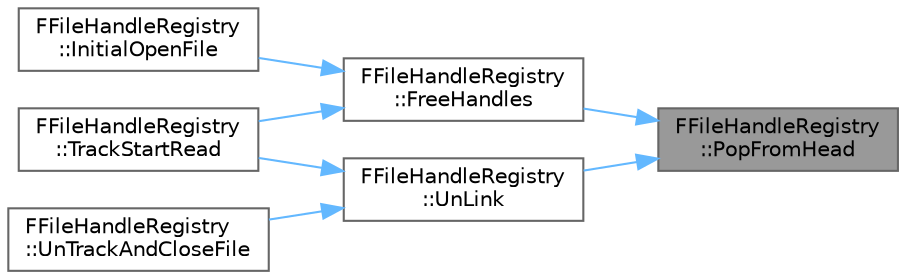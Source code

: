 digraph "FFileHandleRegistry::PopFromHead"
{
 // INTERACTIVE_SVG=YES
 // LATEX_PDF_SIZE
  bgcolor="transparent";
  edge [fontname=Helvetica,fontsize=10,labelfontname=Helvetica,labelfontsize=10];
  node [fontname=Helvetica,fontsize=10,shape=box,height=0.2,width=0.4];
  rankdir="RL";
  Node1 [id="Node000001",label="FFileHandleRegistry\l::PopFromHead",height=0.2,width=0.4,color="gray40", fillcolor="grey60", style="filled", fontcolor="black",tooltip=" "];
  Node1 -> Node2 [id="edge1_Node000001_Node000002",dir="back",color="steelblue1",style="solid",tooltip=" "];
  Node2 [id="Node000002",label="FFileHandleRegistry\l::FreeHandles",height=0.2,width=0.4,color="grey40", fillcolor="white", style="filled",URL="$d1/dee/classFFileHandleRegistry.html#aa24f20a69a48f394a51fbce4396018c3",tooltip=" "];
  Node2 -> Node3 [id="edge2_Node000002_Node000003",dir="back",color="steelblue1",style="solid",tooltip=" "];
  Node3 [id="Node000003",label="FFileHandleRegistry\l::InitialOpenFile",height=0.2,width=0.4,color="grey40", fillcolor="white", style="filled",URL="$d1/dee/classFFileHandleRegistry.html#a50aedd2d5777dbd0f3c114824605b83d",tooltip=" "];
  Node2 -> Node4 [id="edge3_Node000002_Node000004",dir="back",color="steelblue1",style="solid",tooltip=" "];
  Node4 [id="Node000004",label="FFileHandleRegistry\l::TrackStartRead",height=0.2,width=0.4,color="grey40", fillcolor="white", style="filled",URL="$d1/dee/classFFileHandleRegistry.html#acb1ca492192769dd7866a473237de7fd",tooltip=" "];
  Node1 -> Node5 [id="edge4_Node000001_Node000005",dir="back",color="steelblue1",style="solid",tooltip=" "];
  Node5 [id="Node000005",label="FFileHandleRegistry\l::UnLink",height=0.2,width=0.4,color="grey40", fillcolor="white", style="filled",URL="$d1/dee/classFFileHandleRegistry.html#a13f78a52160510cbb1eb1b9670b66ca6",tooltip=" "];
  Node5 -> Node4 [id="edge5_Node000005_Node000004",dir="back",color="steelblue1",style="solid",tooltip=" "];
  Node5 -> Node6 [id="edge6_Node000005_Node000006",dir="back",color="steelblue1",style="solid",tooltip=" "];
  Node6 [id="Node000006",label="FFileHandleRegistry\l::UnTrackAndCloseFile",height=0.2,width=0.4,color="grey40", fillcolor="white", style="filled",URL="$d1/dee/classFFileHandleRegistry.html#aae9ddbd6f9d5f9471c76d58eb6282a3a",tooltip=" "];
}

